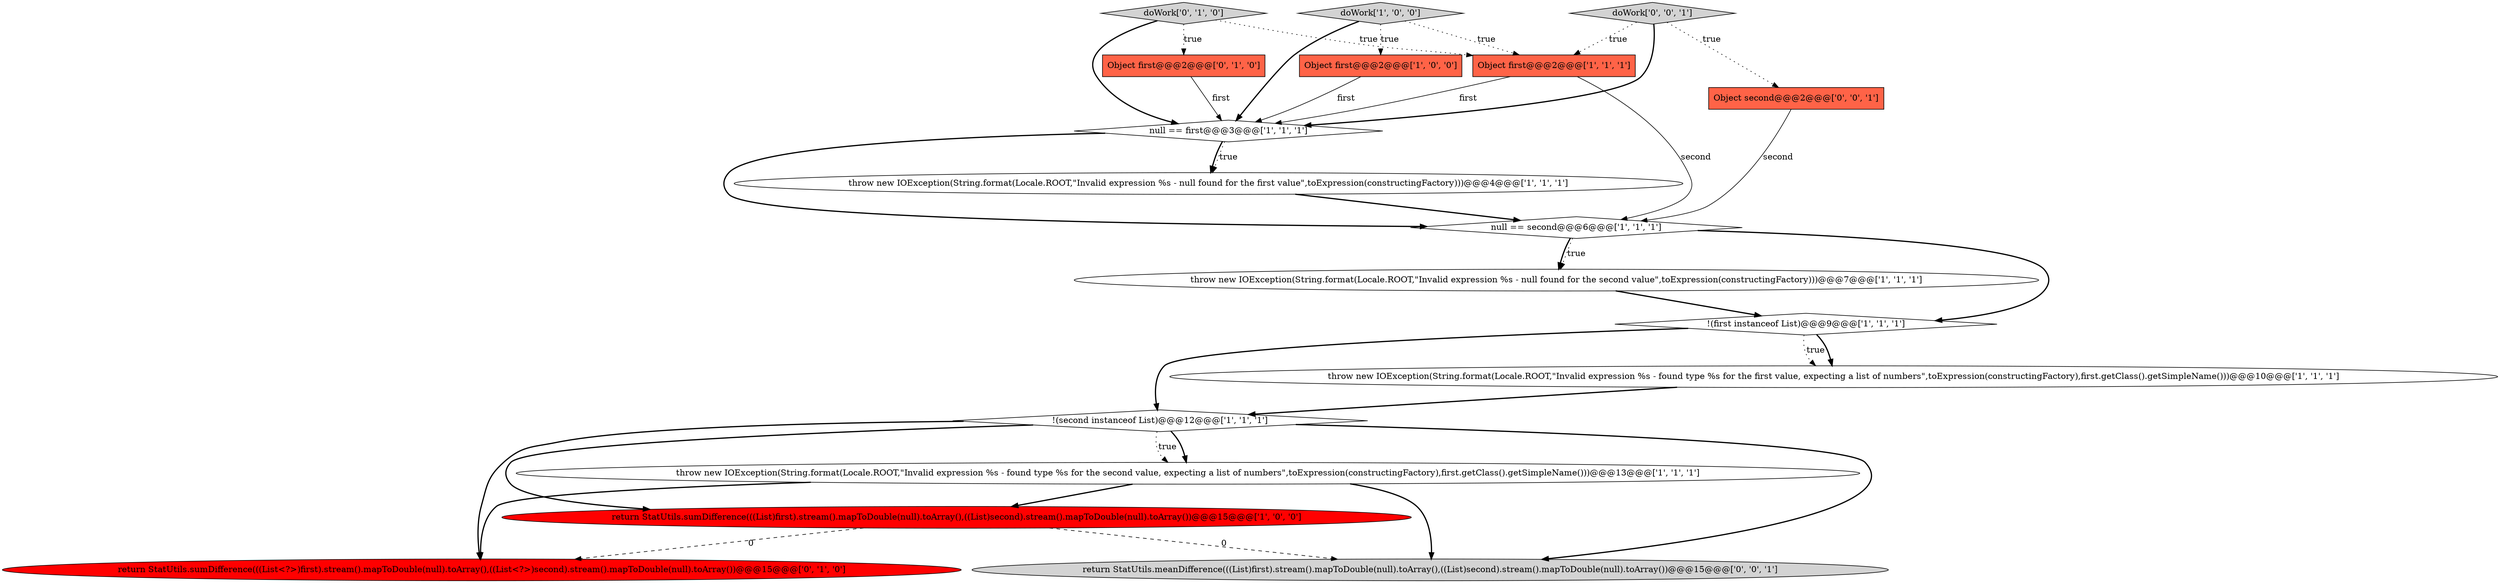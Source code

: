 digraph {
5 [style = filled, label = "Object first@@@2@@@['1', '0', '0']", fillcolor = tomato, shape = box image = "AAA0AAABBB1BBB"];
7 [style = filled, label = "!(first instanceof List)@@@9@@@['1', '1', '1']", fillcolor = white, shape = diamond image = "AAA0AAABBB1BBB"];
8 [style = filled, label = "!(second instanceof List)@@@12@@@['1', '1', '1']", fillcolor = white, shape = diamond image = "AAA0AAABBB1BBB"];
2 [style = filled, label = "throw new IOException(String.format(Locale.ROOT,\"Invalid expression %s - null found for the second value\",toExpression(constructingFactory)))@@@7@@@['1', '1', '1']", fillcolor = white, shape = ellipse image = "AAA0AAABBB1BBB"];
10 [style = filled, label = "throw new IOException(String.format(Locale.ROOT,\"Invalid expression %s - null found for the first value\",toExpression(constructingFactory)))@@@4@@@['1', '1', '1']", fillcolor = white, shape = ellipse image = "AAA0AAABBB1BBB"];
13 [style = filled, label = "return StatUtils.sumDifference(((List<?>)first).stream().mapToDouble(null).toArray(),((List<?>)second).stream().mapToDouble(null).toArray())@@@15@@@['0', '1', '0']", fillcolor = red, shape = ellipse image = "AAA1AAABBB2BBB"];
15 [style = filled, label = "return StatUtils.meanDifference(((List)first).stream().mapToDouble(null).toArray(),((List)second).stream().mapToDouble(null).toArray())@@@15@@@['0', '0', '1']", fillcolor = lightgray, shape = ellipse image = "AAA0AAABBB3BBB"];
17 [style = filled, label = "doWork['0', '0', '1']", fillcolor = lightgray, shape = diamond image = "AAA0AAABBB3BBB"];
11 [style = filled, label = "Object first@@@2@@@['1', '1', '1']", fillcolor = tomato, shape = box image = "AAA0AAABBB1BBB"];
12 [style = filled, label = "Object first@@@2@@@['0', '1', '0']", fillcolor = tomato, shape = box image = "AAA0AAABBB2BBB"];
4 [style = filled, label = "return StatUtils.sumDifference(((List)first).stream().mapToDouble(null).toArray(),((List)second).stream().mapToDouble(null).toArray())@@@15@@@['1', '0', '0']", fillcolor = red, shape = ellipse image = "AAA1AAABBB1BBB"];
16 [style = filled, label = "Object second@@@2@@@['0', '0', '1']", fillcolor = tomato, shape = box image = "AAA0AAABBB3BBB"];
9 [style = filled, label = "throw new IOException(String.format(Locale.ROOT,\"Invalid expression %s - found type %s for the first value, expecting a list of numbers\",toExpression(constructingFactory),first.getClass().getSimpleName()))@@@10@@@['1', '1', '1']", fillcolor = white, shape = ellipse image = "AAA0AAABBB1BBB"];
14 [style = filled, label = "doWork['0', '1', '0']", fillcolor = lightgray, shape = diamond image = "AAA0AAABBB2BBB"];
3 [style = filled, label = "throw new IOException(String.format(Locale.ROOT,\"Invalid expression %s - found type %s for the second value, expecting a list of numbers\",toExpression(constructingFactory),first.getClass().getSimpleName()))@@@13@@@['1', '1', '1']", fillcolor = white, shape = ellipse image = "AAA0AAABBB1BBB"];
0 [style = filled, label = "doWork['1', '0', '0']", fillcolor = lightgray, shape = diamond image = "AAA0AAABBB1BBB"];
6 [style = filled, label = "null == second@@@6@@@['1', '1', '1']", fillcolor = white, shape = diamond image = "AAA0AAABBB1BBB"];
1 [style = filled, label = "null == first@@@3@@@['1', '1', '1']", fillcolor = white, shape = diamond image = "AAA0AAABBB1BBB"];
1->10 [style = dotted, label="true"];
0->5 [style = dotted, label="true"];
8->15 [style = bold, label=""];
14->12 [style = dotted, label="true"];
17->1 [style = bold, label=""];
11->1 [style = solid, label="first"];
8->3 [style = bold, label=""];
3->15 [style = bold, label=""];
7->9 [style = dotted, label="true"];
7->8 [style = bold, label=""];
9->8 [style = bold, label=""];
11->6 [style = solid, label="second"];
10->6 [style = bold, label=""];
3->4 [style = bold, label=""];
8->3 [style = dotted, label="true"];
14->1 [style = bold, label=""];
5->1 [style = solid, label="first"];
6->2 [style = bold, label=""];
17->16 [style = dotted, label="true"];
7->9 [style = bold, label=""];
6->2 [style = dotted, label="true"];
1->6 [style = bold, label=""];
0->1 [style = bold, label=""];
4->15 [style = dashed, label="0"];
3->13 [style = bold, label=""];
16->6 [style = solid, label="second"];
14->11 [style = dotted, label="true"];
2->7 [style = bold, label=""];
8->4 [style = bold, label=""];
6->7 [style = bold, label=""];
4->13 [style = dashed, label="0"];
1->10 [style = bold, label=""];
0->11 [style = dotted, label="true"];
12->1 [style = solid, label="first"];
8->13 [style = bold, label=""];
17->11 [style = dotted, label="true"];
}
